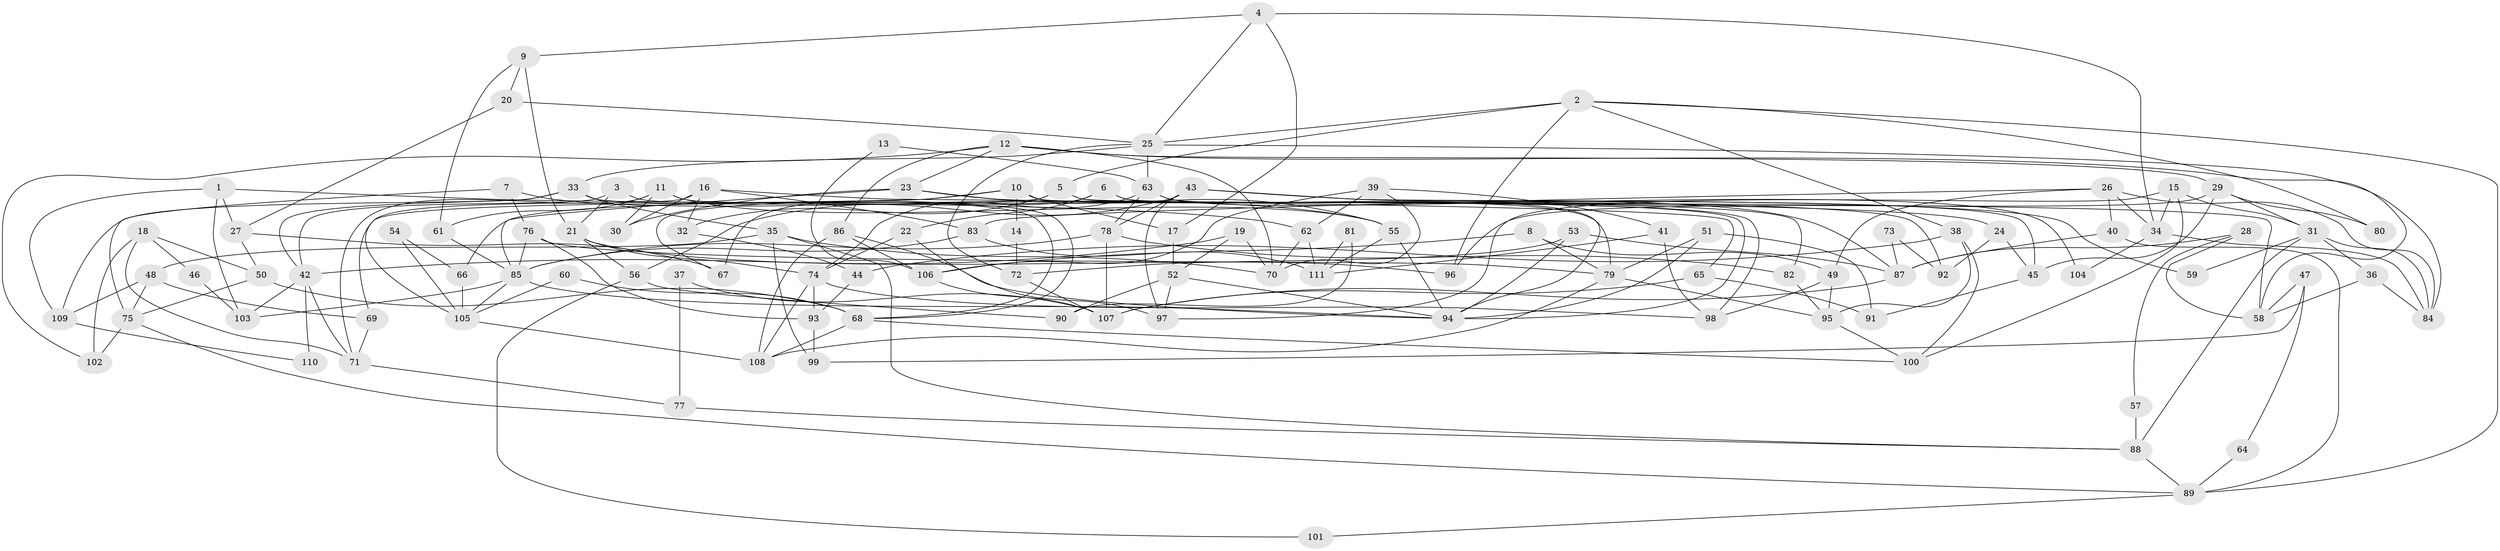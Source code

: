 // coarse degree distribution, {9: 0.1590909090909091, 18: 0.022727272727272728, 3: 0.18181818181818182, 5: 0.11363636363636363, 10: 0.09090909090909091, 4: 0.06818181818181818, 13: 0.022727272727272728, 6: 0.11363636363636363, 15: 0.022727272727272728, 7: 0.022727272727272728, 8: 0.06818181818181818, 2: 0.09090909090909091, 1: 0.022727272727272728}
// Generated by graph-tools (version 1.1) at 2025/18/03/04/25 18:18:55]
// undirected, 111 vertices, 222 edges
graph export_dot {
graph [start="1"]
  node [color=gray90,style=filled];
  1;
  2;
  3;
  4;
  5;
  6;
  7;
  8;
  9;
  10;
  11;
  12;
  13;
  14;
  15;
  16;
  17;
  18;
  19;
  20;
  21;
  22;
  23;
  24;
  25;
  26;
  27;
  28;
  29;
  30;
  31;
  32;
  33;
  34;
  35;
  36;
  37;
  38;
  39;
  40;
  41;
  42;
  43;
  44;
  45;
  46;
  47;
  48;
  49;
  50;
  51;
  52;
  53;
  54;
  55;
  56;
  57;
  58;
  59;
  60;
  61;
  62;
  63;
  64;
  65;
  66;
  67;
  68;
  69;
  70;
  71;
  72;
  73;
  74;
  75;
  76;
  77;
  78;
  79;
  80;
  81;
  82;
  83;
  84;
  85;
  86;
  87;
  88;
  89;
  90;
  91;
  92;
  93;
  94;
  95;
  96;
  97;
  98;
  99;
  100;
  101;
  102;
  103;
  104;
  105;
  106;
  107;
  108;
  109;
  110;
  111;
  1 -- 62;
  1 -- 103;
  1 -- 27;
  1 -- 109;
  2 -- 96;
  2 -- 25;
  2 -- 5;
  2 -- 38;
  2 -- 80;
  2 -- 89;
  3 -- 68;
  3 -- 42;
  3 -- 21;
  4 -- 9;
  4 -- 34;
  4 -- 17;
  4 -- 25;
  5 -- 32;
  5 -- 58;
  5 -- 69;
  5 -- 98;
  6 -- 82;
  6 -- 79;
  6 -- 22;
  6 -- 67;
  7 -- 76;
  7 -- 55;
  7 -- 75;
  8 -- 49;
  8 -- 106;
  8 -- 79;
  9 -- 21;
  9 -- 20;
  9 -- 61;
  10 -- 17;
  10 -- 94;
  10 -- 14;
  10 -- 45;
  10 -- 66;
  10 -- 67;
  11 -- 61;
  11 -- 68;
  11 -- 30;
  11 -- 55;
  11 -- 71;
  12 -- 102;
  12 -- 29;
  12 -- 23;
  12 -- 58;
  12 -- 70;
  12 -- 86;
  13 -- 106;
  13 -- 63;
  14 -- 72;
  15 -- 97;
  15 -- 31;
  15 -- 34;
  15 -- 100;
  16 -- 83;
  16 -- 30;
  16 -- 32;
  16 -- 65;
  16 -- 105;
  17 -- 52;
  18 -- 50;
  18 -- 71;
  18 -- 46;
  18 -- 102;
  19 -- 42;
  19 -- 70;
  19 -- 52;
  20 -- 27;
  20 -- 25;
  21 -- 74;
  21 -- 56;
  21 -- 96;
  22 -- 74;
  22 -- 97;
  23 -- 85;
  23 -- 24;
  23 -- 30;
  23 -- 55;
  24 -- 45;
  24 -- 92;
  25 -- 63;
  25 -- 33;
  25 -- 72;
  25 -- 84;
  26 -- 84;
  26 -- 83;
  26 -- 34;
  26 -- 40;
  26 -- 49;
  27 -- 67;
  27 -- 50;
  28 -- 58;
  28 -- 87;
  28 -- 57;
  29 -- 45;
  29 -- 31;
  29 -- 80;
  29 -- 96;
  31 -- 84;
  31 -- 36;
  31 -- 59;
  31 -- 88;
  32 -- 44;
  33 -- 109;
  33 -- 35;
  33 -- 42;
  33 -- 92;
  34 -- 84;
  34 -- 104;
  35 -- 70;
  35 -- 48;
  35 -- 88;
  35 -- 99;
  36 -- 58;
  36 -- 84;
  37 -- 77;
  37 -- 107;
  38 -- 100;
  38 -- 44;
  38 -- 95;
  39 -- 70;
  39 -- 106;
  39 -- 41;
  39 -- 62;
  40 -- 89;
  40 -- 87;
  41 -- 98;
  41 -- 111;
  42 -- 71;
  42 -- 103;
  42 -- 110;
  43 -- 97;
  43 -- 78;
  43 -- 56;
  43 -- 59;
  43 -- 87;
  44 -- 93;
  45 -- 91;
  46 -- 103;
  47 -- 99;
  47 -- 58;
  47 -- 64;
  48 -- 75;
  48 -- 69;
  48 -- 109;
  49 -- 95;
  49 -- 98;
  50 -- 75;
  50 -- 68;
  51 -- 79;
  51 -- 94;
  51 -- 91;
  52 -- 94;
  52 -- 90;
  52 -- 97;
  53 -- 94;
  53 -- 87;
  53 -- 72;
  54 -- 66;
  54 -- 105;
  55 -- 94;
  55 -- 111;
  56 -- 90;
  56 -- 101;
  57 -- 88;
  60 -- 105;
  60 -- 68;
  61 -- 85;
  62 -- 111;
  62 -- 70;
  63 -- 74;
  63 -- 78;
  63 -- 94;
  63 -- 104;
  64 -- 89;
  65 -- 107;
  65 -- 91;
  66 -- 105;
  68 -- 100;
  68 -- 108;
  69 -- 71;
  71 -- 77;
  72 -- 107;
  73 -- 87;
  73 -- 92;
  74 -- 98;
  74 -- 108;
  74 -- 93;
  75 -- 89;
  75 -- 102;
  76 -- 85;
  76 -- 79;
  76 -- 93;
  77 -- 88;
  78 -- 85;
  78 -- 107;
  78 -- 82;
  79 -- 108;
  79 -- 95;
  81 -- 111;
  81 -- 90;
  82 -- 95;
  83 -- 85;
  83 -- 111;
  85 -- 105;
  85 -- 94;
  85 -- 103;
  86 -- 94;
  86 -- 106;
  86 -- 108;
  87 -- 107;
  88 -- 89;
  89 -- 101;
  93 -- 99;
  95 -- 100;
  105 -- 108;
  106 -- 107;
  109 -- 110;
}
